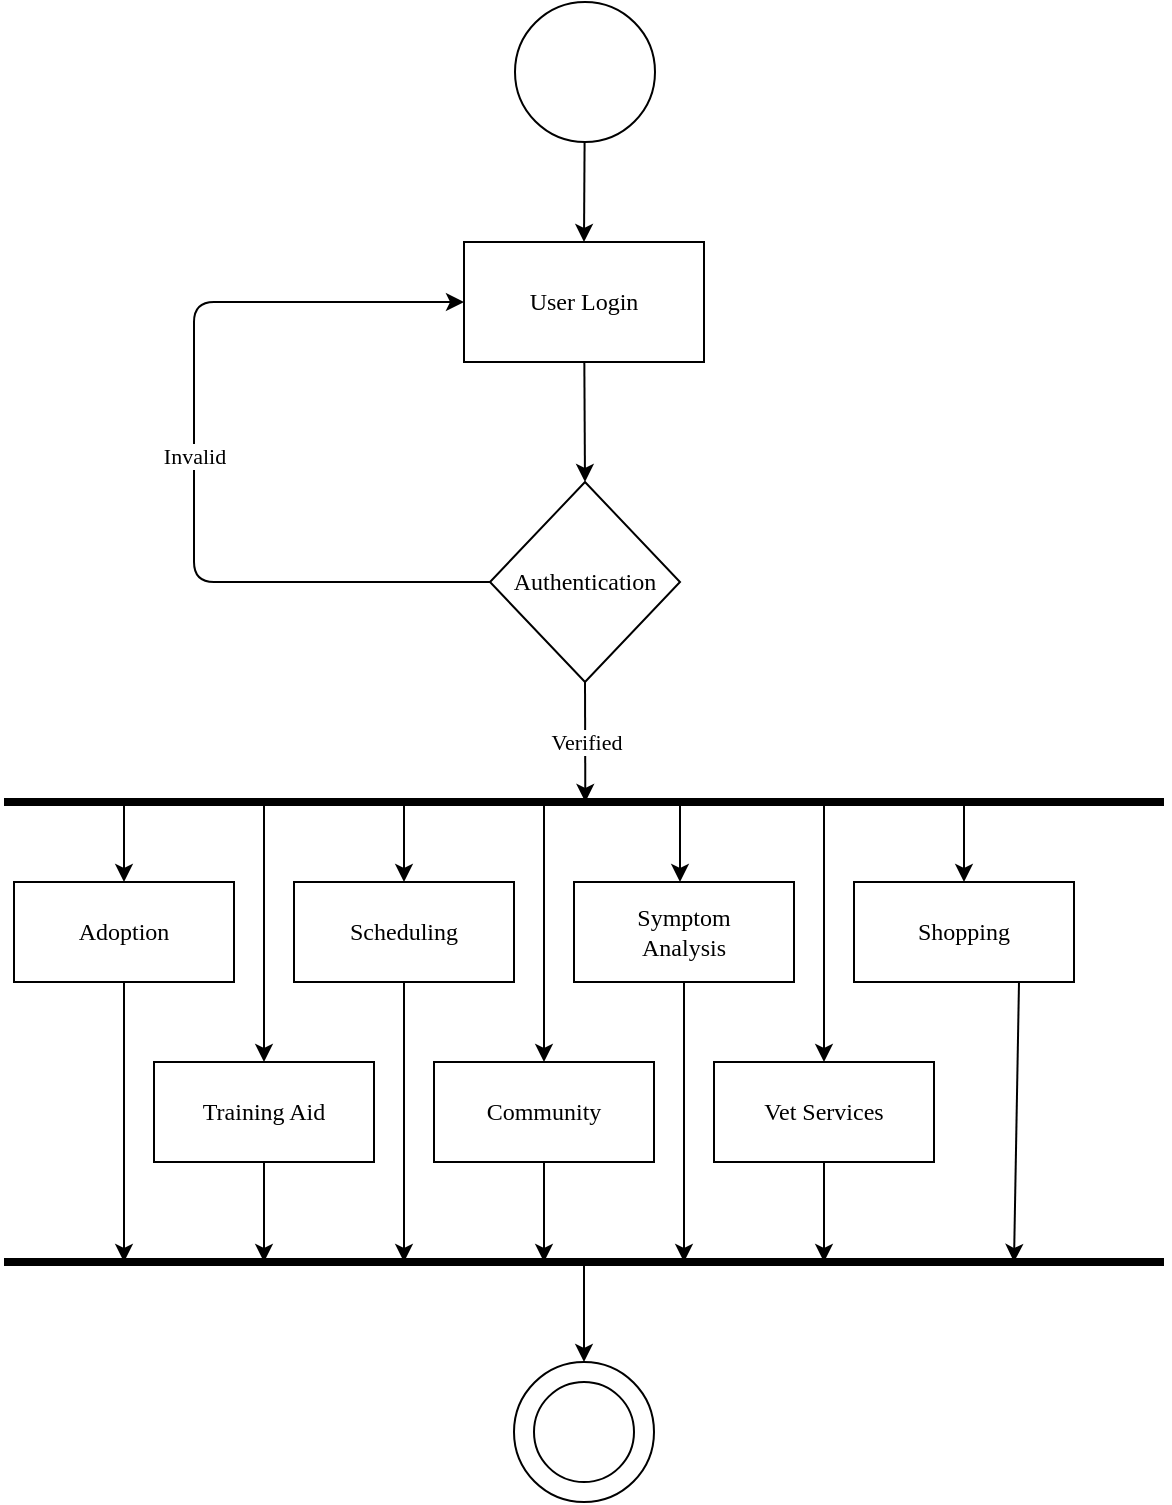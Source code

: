 <mxfile>
    <diagram id="BearDbbYBwSG928TiTtn" name="Page-1">
        <mxGraphModel dx="1098" dy="653" grid="1" gridSize="10" guides="1" tooltips="1" connect="1" arrows="1" fold="1" page="1" pageScale="1" pageWidth="850" pageHeight="1100" math="0" shadow="0">
            <root>
                <mxCell id="0"/>
                <mxCell id="1" parent="0"/>
                <mxCell id="2" value="" style="ellipse;whiteSpace=wrap;html=1;fillColor=default;fillStyle=solid;labelBackgroundColor=none;fontFamily=Times New Roman;" vertex="1" parent="1">
                    <mxGeometry x="400" y="750" width="50" height="50" as="geometry"/>
                </mxCell>
                <mxCell id="8" style="edgeStyle=none;html=1;entryX=0.5;entryY=0;entryDx=0;entryDy=0;fontFamily=Times New Roman;" edge="1" parent="1" source="4" target="5">
                    <mxGeometry relative="1" as="geometry"/>
                </mxCell>
                <mxCell id="4" value="" style="ellipse;whiteSpace=wrap;html=1;labelBackgroundColor=none;fillStyle=solid;fillColor=default;fontFamily=Times New Roman;" vertex="1" parent="1">
                    <mxGeometry x="390.5" y="60" width="70" height="70" as="geometry"/>
                </mxCell>
                <mxCell id="9" style="edgeStyle=none;html=1;entryX=0.5;entryY=0;entryDx=0;entryDy=0;fontFamily=Times New Roman;" edge="1" parent="1" source="5" target="6">
                    <mxGeometry relative="1" as="geometry"/>
                </mxCell>
                <mxCell id="5" value="User Login" style="rounded=0;whiteSpace=wrap;html=1;labelBackgroundColor=none;fillStyle=solid;fillColor=none;fontFamily=Times New Roman;" vertex="1" parent="1">
                    <mxGeometry x="365" y="180" width="120" height="60" as="geometry"/>
                </mxCell>
                <mxCell id="7" value="Invalid" style="edgeStyle=none;html=1;entryX=0;entryY=0.5;entryDx=0;entryDy=0;fontFamily=Times New Roman;" edge="1" parent="1" source="6" target="5">
                    <mxGeometry relative="1" as="geometry">
                        <Array as="points">
                            <mxPoint x="230" y="350"/>
                            <mxPoint x="230" y="210"/>
                        </Array>
                    </mxGeometry>
                </mxCell>
                <mxCell id="11" value="Verified" style="edgeStyle=none;html=1;exitX=0.5;exitY=1;exitDx=0;exitDy=0;fontFamily=Times New Roman;" edge="1" parent="1" source="6">
                    <mxGeometry relative="1" as="geometry">
                        <mxPoint x="425.667" y="460" as="targetPoint"/>
                    </mxGeometry>
                </mxCell>
                <mxCell id="6" value="Authentication" style="rhombus;whiteSpace=wrap;html=1;labelBackgroundColor=none;fillStyle=solid;fillColor=none;fontFamily=Times New Roman;" vertex="1" parent="1">
                    <mxGeometry x="378" y="300" width="95" height="100" as="geometry"/>
                </mxCell>
                <mxCell id="12" value="" style="endArrow=none;html=1;strokeWidth=4;fontFamily=Times New Roman;" edge="1" parent="1">
                    <mxGeometry width="50" height="50" relative="1" as="geometry">
                        <mxPoint x="135" y="460" as="sourcePoint"/>
                        <mxPoint x="715" y="460" as="targetPoint"/>
                    </mxGeometry>
                </mxCell>
                <mxCell id="20" value="" style="group;fontFamily=Times New Roman;" vertex="1" connectable="0" parent="1">
                    <mxGeometry x="140" y="500" width="530" height="140" as="geometry"/>
                </mxCell>
                <mxCell id="13" value="Adoption" style="rounded=0;whiteSpace=wrap;html=1;labelBackgroundColor=none;fillStyle=solid;fillColor=none;fontFamily=Times New Roman;" vertex="1" parent="20">
                    <mxGeometry width="110" height="50" as="geometry"/>
                </mxCell>
                <mxCell id="14" value="Scheduling" style="rounded=0;whiteSpace=wrap;html=1;labelBackgroundColor=none;fillStyle=solid;fillColor=none;fontFamily=Times New Roman;" vertex="1" parent="20">
                    <mxGeometry x="140" width="110" height="50" as="geometry"/>
                </mxCell>
                <mxCell id="15" value="Symptom&lt;br&gt;Analysis" style="rounded=0;whiteSpace=wrap;html=1;labelBackgroundColor=none;fillStyle=solid;fillColor=none;fontFamily=Times New Roman;" vertex="1" parent="20">
                    <mxGeometry x="280" width="110" height="50" as="geometry"/>
                </mxCell>
                <mxCell id="16" value="Shopping" style="rounded=0;whiteSpace=wrap;html=1;labelBackgroundColor=none;fillStyle=solid;fillColor=none;fontFamily=Times New Roman;" vertex="1" parent="20">
                    <mxGeometry x="420" width="110" height="50" as="geometry"/>
                </mxCell>
                <mxCell id="17" value="Training Aid" style="rounded=0;whiteSpace=wrap;html=1;labelBackgroundColor=none;fillStyle=solid;fillColor=none;fontFamily=Times New Roman;" vertex="1" parent="20">
                    <mxGeometry x="70" y="90" width="110" height="50" as="geometry"/>
                </mxCell>
                <mxCell id="18" value="Community" style="rounded=0;whiteSpace=wrap;html=1;labelBackgroundColor=none;fillStyle=solid;fillColor=none;fontFamily=Times New Roman;" vertex="1" parent="20">
                    <mxGeometry x="210" y="90" width="110" height="50" as="geometry"/>
                </mxCell>
                <mxCell id="19" value="Vet Services" style="rounded=0;whiteSpace=wrap;html=1;labelBackgroundColor=none;fillStyle=solid;fillColor=none;fontFamily=Times New Roman;" vertex="1" parent="20">
                    <mxGeometry x="350" y="90" width="110" height="50" as="geometry"/>
                </mxCell>
                <mxCell id="21" value="" style="endArrow=none;html=1;strokeWidth=4;fontFamily=Times New Roman;" edge="1" parent="1">
                    <mxGeometry width="50" height="50" relative="1" as="geometry">
                        <mxPoint x="135" y="690" as="sourcePoint"/>
                        <mxPoint x="715" y="690" as="targetPoint"/>
                    </mxGeometry>
                </mxCell>
                <mxCell id="34" value="" style="endArrow=classic;html=1;strokeWidth=1;entryX=0.5;entryY=0;entryDx=0;entryDy=0;fontFamily=Times New Roman;" edge="1" parent="1" target="13">
                    <mxGeometry width="50" height="50" relative="1" as="geometry">
                        <mxPoint x="195" y="460" as="sourcePoint"/>
                        <mxPoint x="130" y="430" as="targetPoint"/>
                    </mxGeometry>
                </mxCell>
                <mxCell id="35" value="" style="endArrow=classic;html=1;strokeWidth=1;entryX=0.5;entryY=0;entryDx=0;entryDy=0;fontFamily=Times New Roman;" edge="1" parent="1" target="17">
                    <mxGeometry width="50" height="50" relative="1" as="geometry">
                        <mxPoint x="265" y="460" as="sourcePoint"/>
                        <mxPoint x="270" y="500" as="targetPoint"/>
                    </mxGeometry>
                </mxCell>
                <mxCell id="36" value="" style="endArrow=classic;html=1;strokeWidth=1;entryX=0.5;entryY=0;entryDx=0;entryDy=0;fontFamily=Times New Roman;" edge="1" parent="1" target="16">
                    <mxGeometry width="50" height="50" relative="1" as="geometry">
                        <mxPoint x="615" y="460" as="sourcePoint"/>
                        <mxPoint x="610" y="500" as="targetPoint"/>
                    </mxGeometry>
                </mxCell>
                <mxCell id="37" value="" style="endArrow=classic;html=1;strokeWidth=1;fontFamily=Times New Roman;" edge="1" parent="1">
                    <mxGeometry width="50" height="50" relative="1" as="geometry">
                        <mxPoint x="473" y="460" as="sourcePoint"/>
                        <mxPoint x="473" y="500" as="targetPoint"/>
                    </mxGeometry>
                </mxCell>
                <mxCell id="38" value="" style="endArrow=classic;html=1;strokeWidth=1;entryX=0.5;entryY=0;entryDx=0;entryDy=0;fontFamily=Times New Roman;" edge="1" parent="1" target="14">
                    <mxGeometry width="50" height="50" relative="1" as="geometry">
                        <mxPoint x="335" y="460" as="sourcePoint"/>
                        <mxPoint x="340" y="480" as="targetPoint"/>
                    </mxGeometry>
                </mxCell>
                <mxCell id="39" value="" style="endArrow=classic;html=1;strokeWidth=1;entryX=0.5;entryY=0;entryDx=0;entryDy=0;fontFamily=Times New Roman;" edge="1" parent="1" target="18">
                    <mxGeometry width="50" height="50" relative="1" as="geometry">
                        <mxPoint x="405" y="460" as="sourcePoint"/>
                        <mxPoint x="275" y="600" as="targetPoint"/>
                    </mxGeometry>
                </mxCell>
                <mxCell id="40" value="" style="endArrow=classic;html=1;strokeWidth=1;entryX=0.5;entryY=0;entryDx=0;entryDy=0;fontFamily=Times New Roman;" edge="1" parent="1" target="19">
                    <mxGeometry width="50" height="50" relative="1" as="geometry">
                        <mxPoint x="545" y="460" as="sourcePoint"/>
                        <mxPoint x="415" y="600" as="targetPoint"/>
                    </mxGeometry>
                </mxCell>
                <mxCell id="41" style="edgeStyle=none;html=1;strokeWidth=1;fontFamily=Times New Roman;" edge="1" parent="1" source="13">
                    <mxGeometry relative="1" as="geometry">
                        <mxPoint x="195" y="690" as="targetPoint"/>
                    </mxGeometry>
                </mxCell>
                <mxCell id="43" style="edgeStyle=none;html=1;strokeWidth=1;fontFamily=Times New Roman;" edge="1" parent="1" source="17">
                    <mxGeometry relative="1" as="geometry">
                        <mxPoint x="265" y="690" as="targetPoint"/>
                    </mxGeometry>
                </mxCell>
                <mxCell id="44" style="edgeStyle=none;html=1;strokeWidth=1;fontFamily=Times New Roman;" edge="1" parent="1" source="18">
                    <mxGeometry relative="1" as="geometry">
                        <mxPoint x="405" y="690" as="targetPoint"/>
                    </mxGeometry>
                </mxCell>
                <mxCell id="45" style="edgeStyle=none;html=1;strokeWidth=1;fontFamily=Times New Roman;" edge="1" parent="1" source="19">
                    <mxGeometry relative="1" as="geometry">
                        <mxPoint x="545" y="690" as="targetPoint"/>
                        <Array as="points"/>
                    </mxGeometry>
                </mxCell>
                <mxCell id="46" value="" style="ellipse;whiteSpace=wrap;html=1;labelBackgroundColor=none;fillStyle=solid;fillColor=none;fontFamily=Times New Roman;" vertex="1" parent="1">
                    <mxGeometry x="390" y="740" width="70" height="70" as="geometry"/>
                </mxCell>
                <mxCell id="48" value="" style="endArrow=classic;html=1;strokeWidth=1;entryX=0.5;entryY=0;entryDx=0;entryDy=0;fontFamily=Times New Roman;" edge="1" parent="1" target="46">
                    <mxGeometry width="50" height="50" relative="1" as="geometry">
                        <mxPoint x="425" y="690" as="sourcePoint"/>
                        <mxPoint x="490" y="520" as="targetPoint"/>
                    </mxGeometry>
                </mxCell>
                <mxCell id="49" style="edgeStyle=none;html=1;strokeWidth=1;exitX=0.5;exitY=1;exitDx=0;exitDy=0;fontFamily=Times New Roman;" edge="1" parent="1" source="14">
                    <mxGeometry relative="1" as="geometry">
                        <mxPoint x="335" y="690" as="targetPoint"/>
                        <mxPoint x="205" y="560" as="sourcePoint"/>
                    </mxGeometry>
                </mxCell>
                <mxCell id="50" style="edgeStyle=none;html=1;strokeWidth=1;exitX=0.5;exitY=1;exitDx=0;exitDy=0;fontFamily=Times New Roman;" edge="1" parent="1" source="15">
                    <mxGeometry relative="1" as="geometry">
                        <mxPoint x="475" y="690" as="targetPoint"/>
                        <mxPoint x="345" y="560" as="sourcePoint"/>
                    </mxGeometry>
                </mxCell>
                <mxCell id="51" style="edgeStyle=none;html=1;strokeWidth=1;exitX=0.75;exitY=1;exitDx=0;exitDy=0;fontFamily=Times New Roman;" edge="1" parent="1" source="16">
                    <mxGeometry relative="1" as="geometry">
                        <mxPoint x="640" y="690" as="targetPoint"/>
                        <mxPoint x="485" y="560" as="sourcePoint"/>
                    </mxGeometry>
                </mxCell>
            </root>
        </mxGraphModel>
    </diagram>
</mxfile>